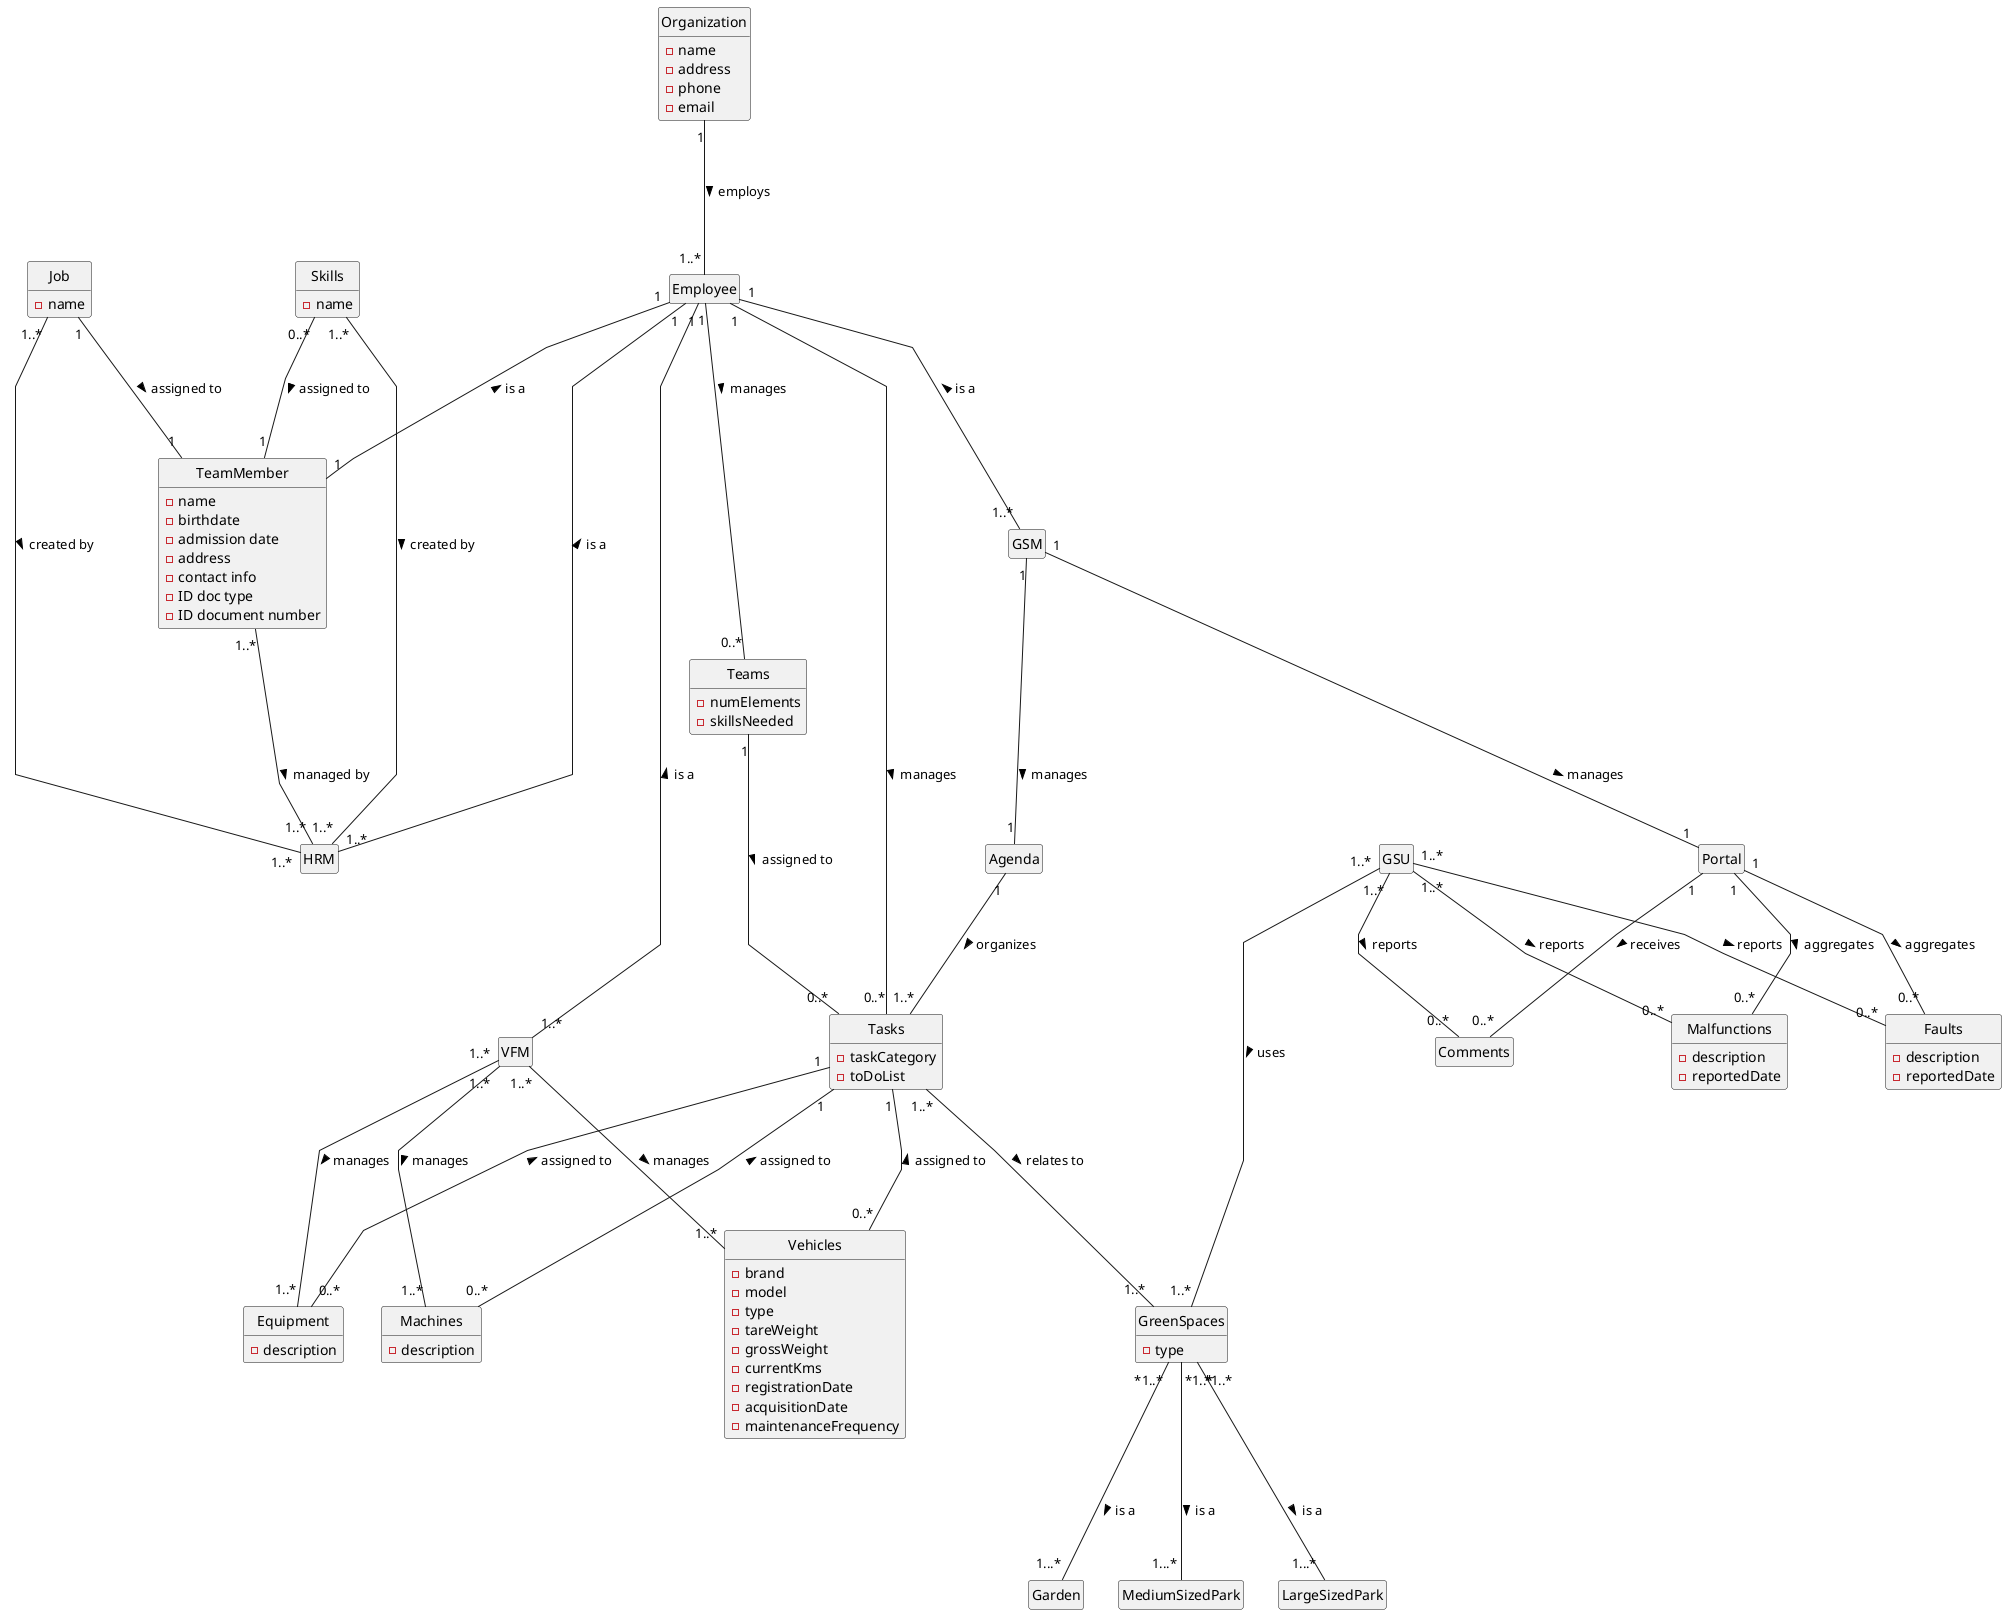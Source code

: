 @startuml

hide methods
hide circle
hide empty attributes
skinparam linetype polyline





class Organization {
    -name
    -address
    -phone
    -email
}

class Employee {
}

class TeamMember {
   - name
   - birthdate
   - admission date
   - address
   - contact info
   - ID doc type
   - ID document number
}

class HRM {
}

class GSM {
}

class VFM {
}

class Job {
  - name
}

class Skills {
  - name 
}

class Teams {
  - numElements 
  - skillsNeeded
}

class Tasks {
  - taskCategory
  - toDoList
}

class Agenda {
  
}

class Malfunctions {
  - description 
  - reportedDate 
}

class GreenSpaces {
  -type
}

class Garden {
}

class MediumSizedPark {
}

class LargeSizedPark {

}



class Equipment {
  - description 
}

class Vehicles {
  - brand 
  - model 
  - type 
  - tareWeight 
  - grossWeight 
  - currentKms 
  - registrationDate
  - acquisitionDate 
  - maintenanceFrequency 
}

class Machines {
  - description 
}

class GSU {
}

class Portal {
}

class Faults {
  - description 
  - reportedDate
}

class Comments {
}


Organization "1"---"1..*" Employee : employs >

Employee "1"---"1" TeamMember : is a <
Employee "1"---"0..*" Tasks: manages > 
Employee "1"---"1..*" HRM : is a <
Employee "1"---"1..*" GSM : is a <
Employee "1"---"1..*" VFM : is a <
Employee "1"---"0..*" Teams : manages >

TeamMember "1..*"---"1..*" HRM : managed by >

Skills "1..*"---"1..*" HRM : created by >
Job "1..*"---"1..*" HRM : created by >
Job "1"---"1" TeamMember: assigned to >
Skills "0..*"---"1" TeamMember : assigned to > 


Teams "1"---"0..*" Tasks : assigned to >
Tasks "1..*"---"1..*" GreenSpaces : relates to >
Agenda "1"---"1..*" Tasks : organizes >

GSM "1"---"1" Portal : manages >
GSM "1"---"1" Agenda : manages >

VFM "1..*"---"1..*" Vehicles : manages >
VFM "1..*"---"1..*" Machines : manages >
VFM "1..*"---"1..*" Equipment : manages >

Tasks "1"---"0..*" Vehicles : assigned to <
Tasks "1"---"0..*" Machines : assigned to <
Tasks "1"---"0..*" Equipment : assigned to <

Portal "1"---"0..*" Malfunctions : aggregates >
Portal "1"---"0..*" Faults : aggregates >
Portal "1"---"0..*" Comments : receives  >

GSU "1..*"---"1..*" GreenSpaces : uses >
GSU "1..*"---"0..*" Malfunctions : reports >
GSU "1..*"---"0..*" Faults : reports >
GSU "1..*"---"0..*" Comments : reports >

GreenSpaces "*1..*"---"1...*" Garden : is a >
GreenSpaces "*1..*"---"1...*" MediumSizedPark : is a >
GreenSpaces "*1..*"---"1...*" LargeSizedPark : is a >

@enduml

